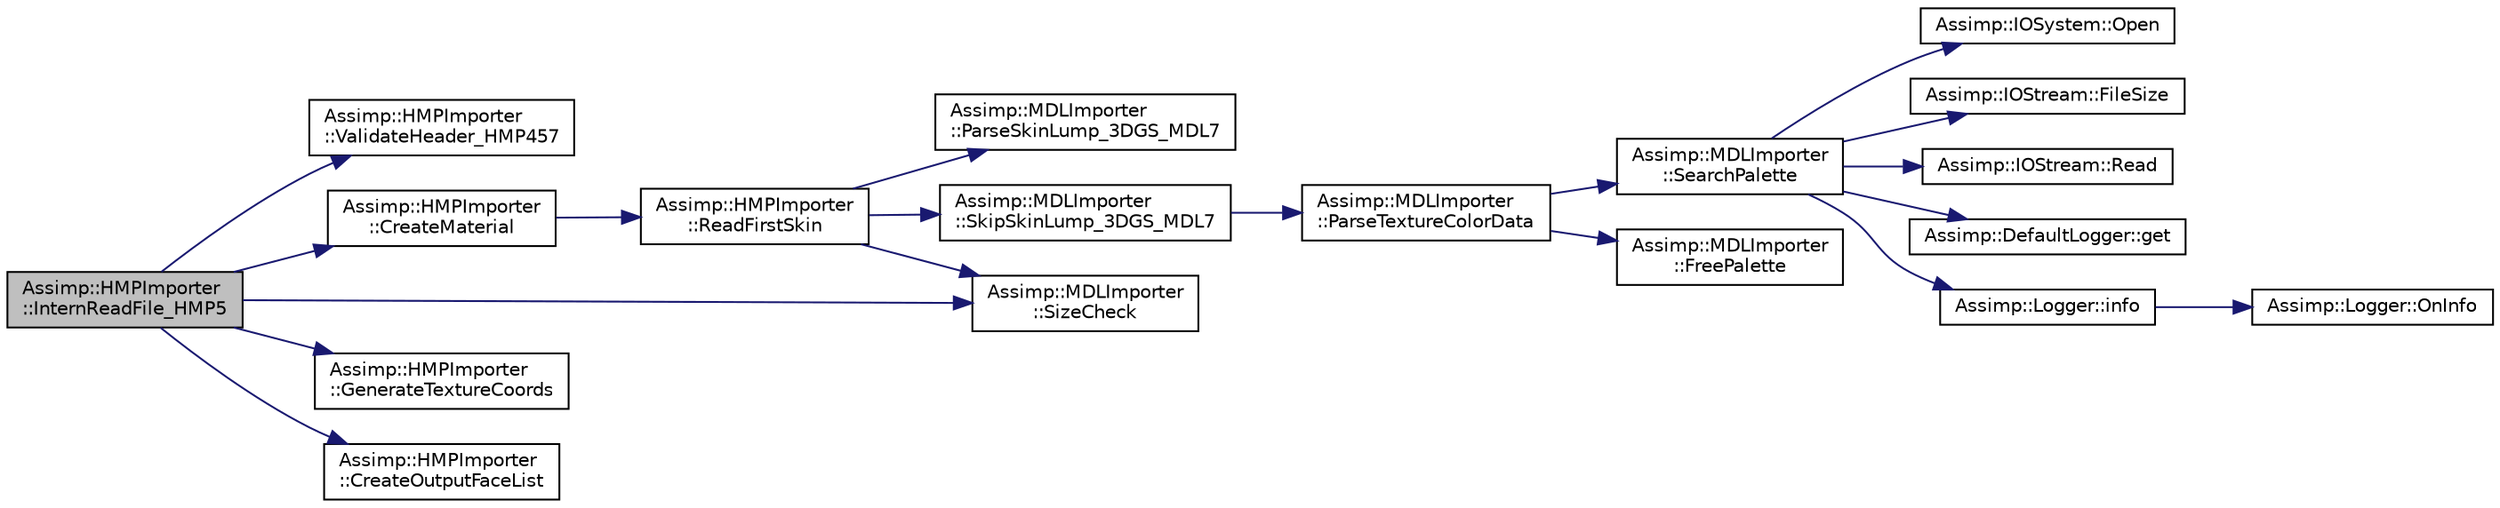 digraph "Assimp::HMPImporter::InternReadFile_HMP5"
{
  edge [fontname="Helvetica",fontsize="10",labelfontname="Helvetica",labelfontsize="10"];
  node [fontname="Helvetica",fontsize="10",shape=record];
  rankdir="LR";
  Node1 [label="Assimp::HMPImporter\l::InternReadFile_HMP5",height=0.2,width=0.4,color="black", fillcolor="grey75", style="filled", fontcolor="black"];
  Node1 -> Node2 [color="midnightblue",fontsize="10",style="solid",fontname="Helvetica"];
  Node2 [label="Assimp::HMPImporter\l::ValidateHeader_HMP457",height=0.2,width=0.4,color="black", fillcolor="white", style="filled",URL="$class_assimp_1_1_h_m_p_importer.html#a447064760ffaffb9fe9532200056dca4"];
  Node1 -> Node3 [color="midnightblue",fontsize="10",style="solid",fontname="Helvetica"];
  Node3 [label="Assimp::HMPImporter\l::CreateMaterial",height=0.2,width=0.4,color="black", fillcolor="white", style="filled",URL="$class_assimp_1_1_h_m_p_importer.html#af7848d5490b6c72bb5747a2c0a9ece6a"];
  Node3 -> Node4 [color="midnightblue",fontsize="10",style="solid",fontname="Helvetica"];
  Node4 [label="Assimp::HMPImporter\l::ReadFirstSkin",height=0.2,width=0.4,color="black", fillcolor="white", style="filled",URL="$class_assimp_1_1_h_m_p_importer.html#a20c1e5069ae0918e20311b1c380c2866"];
  Node4 -> Node5 [color="midnightblue",fontsize="10",style="solid",fontname="Helvetica"];
  Node5 [label="Assimp::MDLImporter\l::ParseSkinLump_3DGS_MDL7",height=0.2,width=0.4,color="black", fillcolor="white", style="filled",URL="$class_assimp_1_1_m_d_l_importer.html#a04c62f91a516fe535dfacb1131a69a59"];
  Node4 -> Node6 [color="midnightblue",fontsize="10",style="solid",fontname="Helvetica"];
  Node6 [label="Assimp::MDLImporter\l::SkipSkinLump_3DGS_MDL7",height=0.2,width=0.4,color="black", fillcolor="white", style="filled",URL="$class_assimp_1_1_m_d_l_importer.html#abd9b33a2990e6163af32399a45c7c426"];
  Node6 -> Node7 [color="midnightblue",fontsize="10",style="solid",fontname="Helvetica"];
  Node7 [label="Assimp::MDLImporter\l::ParseTextureColorData",height=0.2,width=0.4,color="black", fillcolor="white", style="filled",URL="$class_assimp_1_1_m_d_l_importer.html#a29d41f4f7bd504b858b430595a80b708"];
  Node7 -> Node8 [color="midnightblue",fontsize="10",style="solid",fontname="Helvetica"];
  Node8 [label="Assimp::MDLImporter\l::SearchPalette",height=0.2,width=0.4,color="black", fillcolor="white", style="filled",URL="$class_assimp_1_1_m_d_l_importer.html#af8088e0602fc58ad5d93e0d7ea7ed45c"];
  Node8 -> Node9 [color="midnightblue",fontsize="10",style="solid",fontname="Helvetica"];
  Node9 [label="Assimp::IOSystem::Open",height=0.2,width=0.4,color="black", fillcolor="white", style="filled",URL="$class_assimp_1_1_i_o_system.html#ac512ece3b0701de5682553007a4c0816",tooltip="Open a new file with a given path. "];
  Node8 -> Node10 [color="midnightblue",fontsize="10",style="solid",fontname="Helvetica"];
  Node10 [label="Assimp::IOStream::FileSize",height=0.2,width=0.4,color="black", fillcolor="white", style="filled",URL="$class_assimp_1_1_i_o_stream.html#aaa01183d197fb714f28d6c611b6fa058",tooltip="Returns filesize Returns the filesize. "];
  Node8 -> Node11 [color="midnightblue",fontsize="10",style="solid",fontname="Helvetica"];
  Node11 [label="Assimp::IOStream::Read",height=0.2,width=0.4,color="black", fillcolor="white", style="filled",URL="$class_assimp_1_1_i_o_stream.html#ae376f641020989d61863b9c6f55c7abf",tooltip="Read from the file. "];
  Node8 -> Node12 [color="midnightblue",fontsize="10",style="solid",fontname="Helvetica"];
  Node12 [label="Assimp::DefaultLogger::get",height=0.2,width=0.4,color="black", fillcolor="white", style="filled",URL="$class_assimp_1_1_default_logger.html#a093cac26b06553ac774f84769cb0d691",tooltip="Getter for singleton instance. "];
  Node8 -> Node13 [color="midnightblue",fontsize="10",style="solid",fontname="Helvetica"];
  Node13 [label="Assimp::Logger::info",height=0.2,width=0.4,color="black", fillcolor="white", style="filled",URL="$class_assimp_1_1_logger.html#a12b8a125083c47ac0bb6056f00761e52",tooltip="Writes a info message. "];
  Node13 -> Node14 [color="midnightblue",fontsize="10",style="solid",fontname="Helvetica"];
  Node14 [label="Assimp::Logger::OnInfo",height=0.2,width=0.4,color="black", fillcolor="white", style="filled",URL="$class_assimp_1_1_logger.html#aba81c4562ff8db83f06c6b62f2eb7983",tooltip="Called as a request to write a specific info message. "];
  Node7 -> Node15 [color="midnightblue",fontsize="10",style="solid",fontname="Helvetica"];
  Node15 [label="Assimp::MDLImporter\l::FreePalette",height=0.2,width=0.4,color="black", fillcolor="white", style="filled",URL="$class_assimp_1_1_m_d_l_importer.html#ad89156b5a500b4644777f4e1fcc57ed5"];
  Node4 -> Node16 [color="midnightblue",fontsize="10",style="solid",fontname="Helvetica"];
  Node16 [label="Assimp::MDLImporter\l::SizeCheck",height=0.2,width=0.4,color="black", fillcolor="white", style="filled",URL="$class_assimp_1_1_m_d_l_importer.html#a02b131e58eb34cde491791fe32b9be3a"];
  Node1 -> Node16 [color="midnightblue",fontsize="10",style="solid",fontname="Helvetica"];
  Node1 -> Node17 [color="midnightblue",fontsize="10",style="solid",fontname="Helvetica"];
  Node17 [label="Assimp::HMPImporter\l::GenerateTextureCoords",height=0.2,width=0.4,color="black", fillcolor="white", style="filled",URL="$class_assimp_1_1_h_m_p_importer.html#a487698e3c1f9f7887559675354a3e011"];
  Node1 -> Node18 [color="midnightblue",fontsize="10",style="solid",fontname="Helvetica"];
  Node18 [label="Assimp::HMPImporter\l::CreateOutputFaceList",height=0.2,width=0.4,color="black", fillcolor="white", style="filled",URL="$class_assimp_1_1_h_m_p_importer.html#a87829d4157cd41f98d2c386e450b6fcd"];
}
